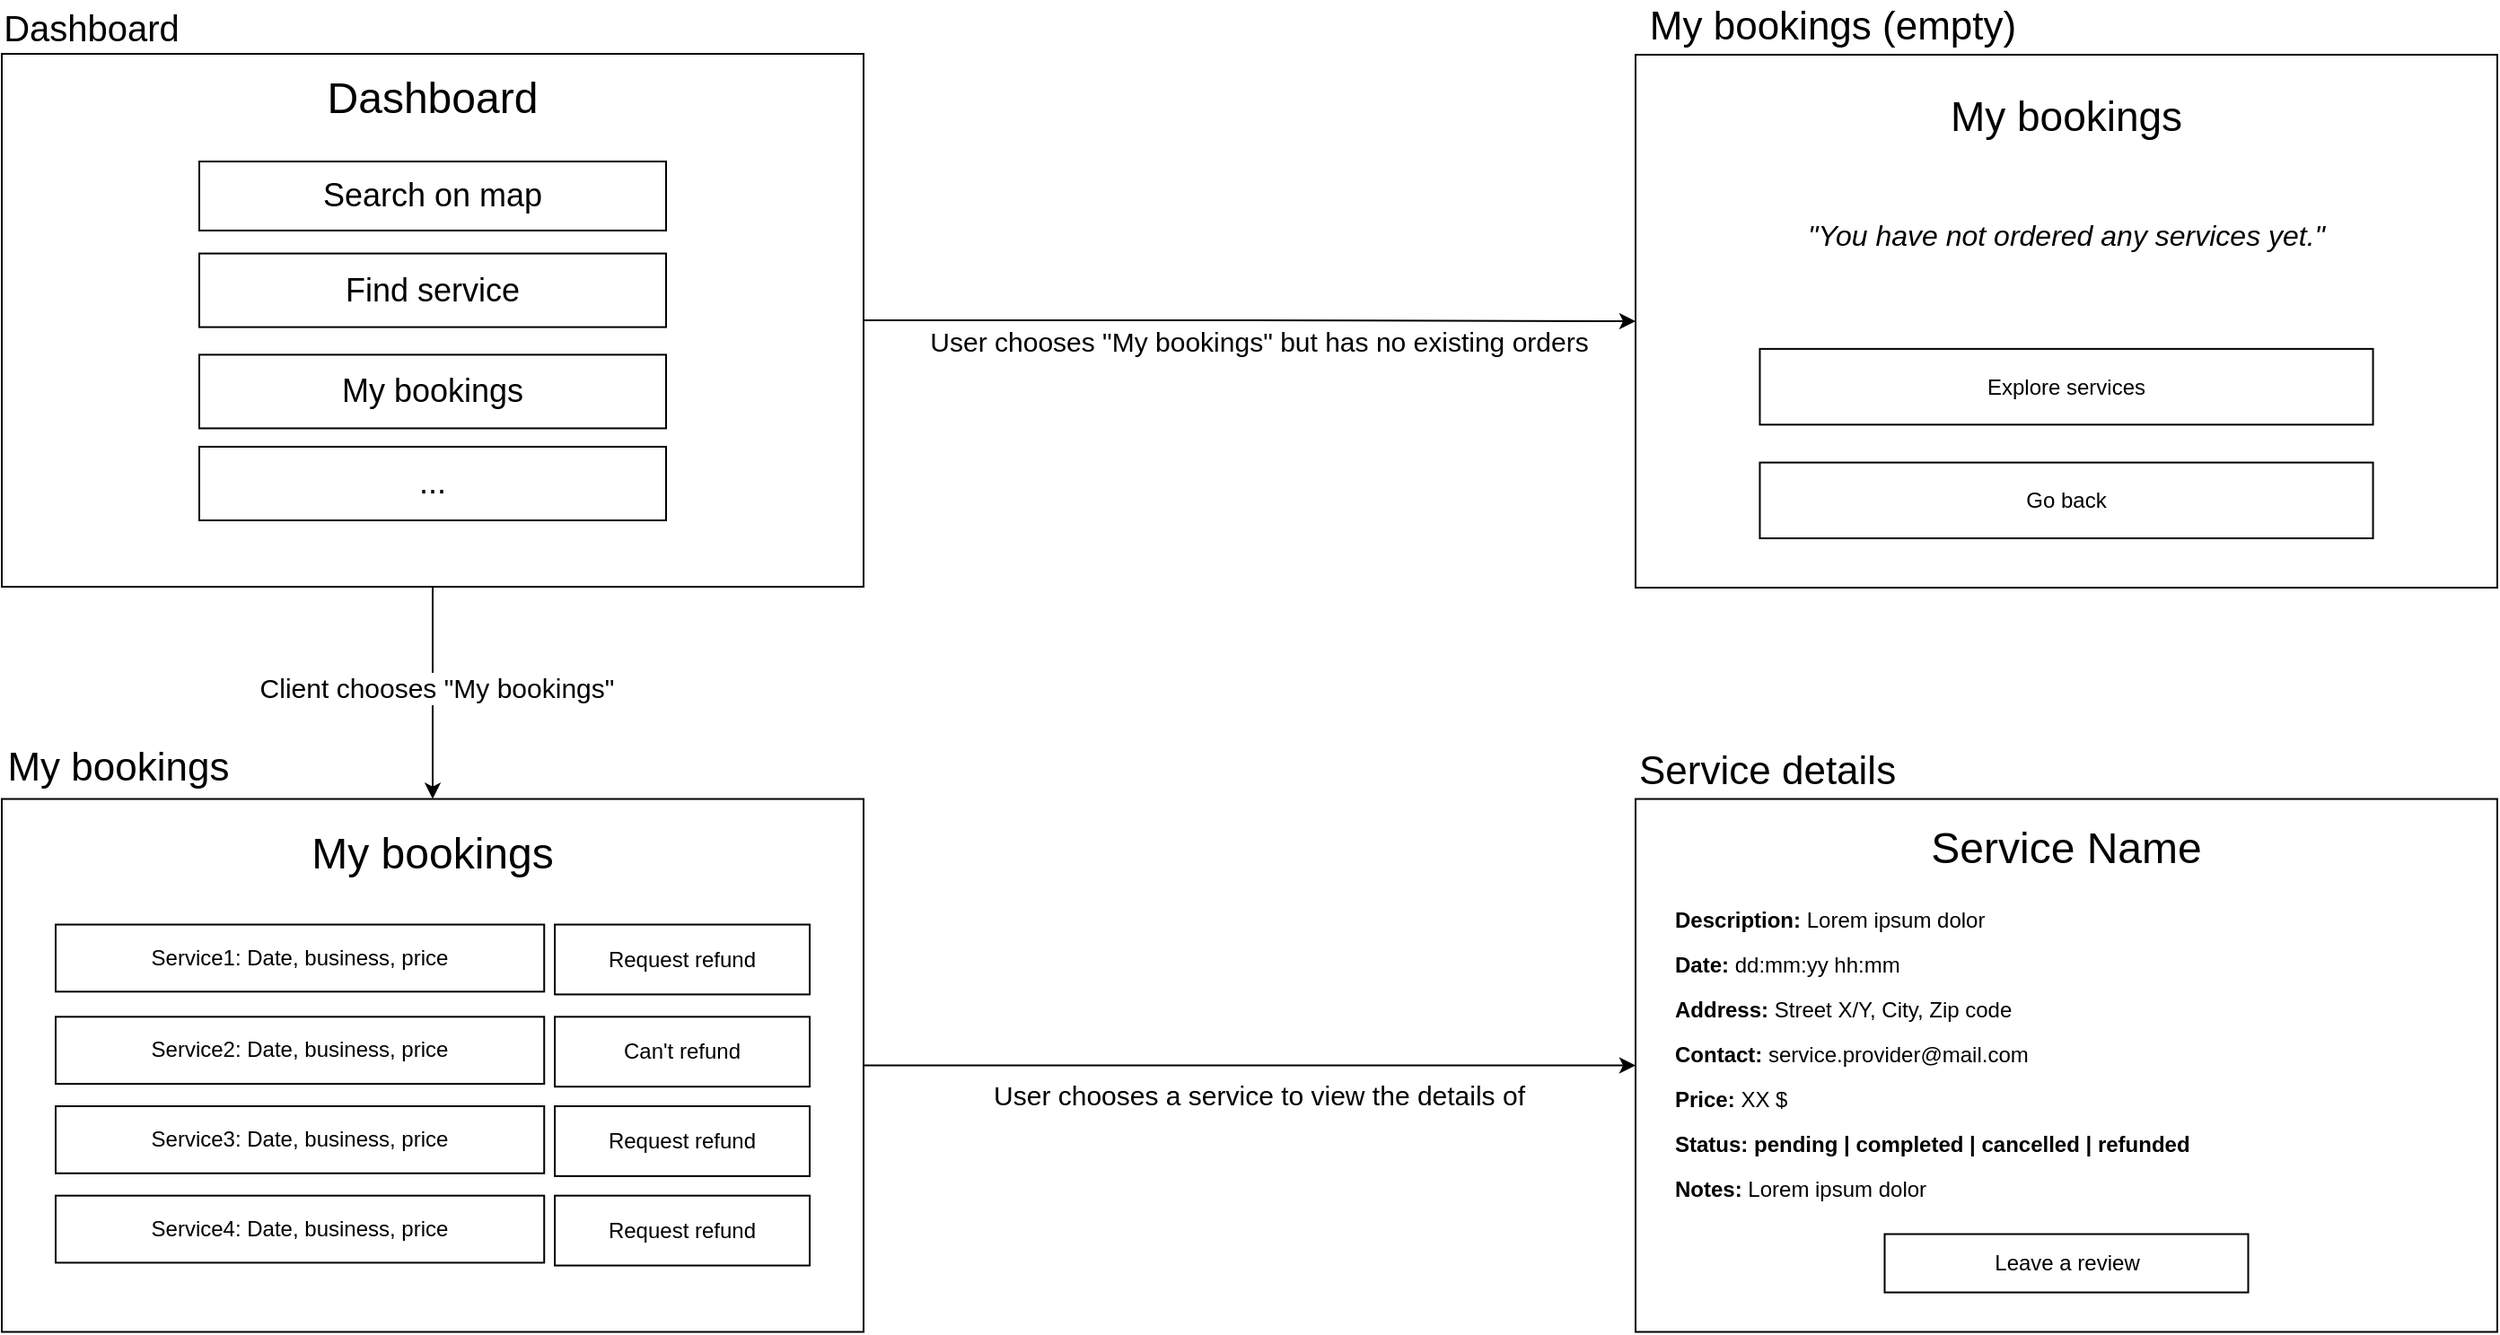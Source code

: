 <mxfile version="26.2.14" pages="2">
  <diagram name="Page-1" id="MFZSML2b7RBqSPVqTth8">
    <mxGraphModel dx="1653" dy="1107" grid="1" gridSize="10" guides="1" tooltips="1" connect="1" arrows="1" fold="1" page="1" pageScale="1" pageWidth="850" pageHeight="1100" math="0" shadow="0">
      <root>
        <mxCell id="0" />
        <mxCell id="1" parent="0" />
        <mxCell id="lrz9_lm1FMnTXzJSDYd8-1" style="edgeStyle=orthogonalEdgeStyle;rounded=0;orthogonalLoop=1;jettySize=auto;html=1;entryX=0.5;entryY=0;entryDx=0;entryDy=0;" parent="1" source="lrz9_lm1FMnTXzJSDYd8-3" target="lrz9_lm1FMnTXzJSDYd8-9" edge="1">
          <mxGeometry relative="1" as="geometry" />
        </mxCell>
        <mxCell id="lrz9_lm1FMnTXzJSDYd8-2" value="&lt;font style=&quot;font-size: 15px;&quot;&gt;Client chooses &quot;My bookings&quot;&lt;/font&gt;" style="edgeLabel;html=1;align=center;verticalAlign=middle;resizable=0;points=[];" parent="lrz9_lm1FMnTXzJSDYd8-1" vertex="1" connectable="0">
          <mxGeometry x="-0.052" y="2" relative="1" as="geometry">
            <mxPoint as="offset" />
          </mxGeometry>
        </mxCell>
        <mxCell id="B3FGxuR_pb9LvvFD6uUK-26" style="edgeStyle=orthogonalEdgeStyle;rounded=0;orthogonalLoop=1;jettySize=auto;html=1;exitX=1;exitY=0.5;exitDx=0;exitDy=0;entryX=0;entryY=0.5;entryDx=0;entryDy=0;" edge="1" parent="1" source="lrz9_lm1FMnTXzJSDYd8-3" target="B3FGxuR_pb9LvvFD6uUK-17">
          <mxGeometry relative="1" as="geometry" />
        </mxCell>
        <mxCell id="B3FGxuR_pb9LvvFD6uUK-40" value="&lt;font style=&quot;font-size: 15px;&quot;&gt;User chooses &quot;My bookings&quot; but has no existing orders&lt;/font&gt;" style="edgeLabel;html=1;align=center;verticalAlign=middle;resizable=0;points=[];" vertex="1" connectable="0" parent="B3FGxuR_pb9LvvFD6uUK-26">
          <mxGeometry x="0.411" y="-1" relative="1" as="geometry">
            <mxPoint x="-83" y="10" as="offset" />
          </mxGeometry>
        </mxCell>
        <mxCell id="lrz9_lm1FMnTXzJSDYd8-3" value="" style="rounded=0;whiteSpace=wrap;html=1;" parent="1" vertex="1">
          <mxGeometry x="110" y="1020" width="480" height="297" as="geometry" />
        </mxCell>
        <mxCell id="lrz9_lm1FMnTXzJSDYd8-4" value="&lt;font style=&quot;font-size: 20px;&quot;&gt;Dashboard&lt;/font&gt;" style="text;html=1;align=center;verticalAlign=middle;whiteSpace=wrap;rounded=0;" parent="1" vertex="1">
          <mxGeometry x="130" y="990" width="60" height="30" as="geometry" />
        </mxCell>
        <mxCell id="pTFOjj_SIschiUt4O7y0-25" style="edgeStyle=orthogonalEdgeStyle;rounded=0;orthogonalLoop=1;jettySize=auto;html=1;entryX=0;entryY=0.5;entryDx=0;entryDy=0;exitX=1;exitY=0.5;exitDx=0;exitDy=0;" parent="1" source="lrz9_lm1FMnTXzJSDYd8-9" target="pTFOjj_SIschiUt4O7y0-21" edge="1">
          <mxGeometry relative="1" as="geometry">
            <mxPoint x="1540" y="1520" as="targetPoint" />
            <Array as="points">
              <mxPoint x="760" y="1584" />
              <mxPoint x="760" y="1584" />
            </Array>
          </mxGeometry>
        </mxCell>
        <mxCell id="B3FGxuR_pb9LvvFD6uUK-37" value="&lt;div style=&quot;background-color: transparent;&quot;&gt;&lt;font style=&quot;background-color: transparent; font-size: 15px;&quot;&gt;User chooses a service to view the details of&lt;/font&gt;&lt;/div&gt;&amp;nbsp;" style="edgeLabel;html=1;align=center;verticalAlign=middle;resizable=0;points=[];" vertex="1" connectable="0" parent="pTFOjj_SIschiUt4O7y0-25">
          <mxGeometry x="0.119" y="3" relative="1" as="geometry">
            <mxPoint x="-21" y="26" as="offset" />
          </mxGeometry>
        </mxCell>
        <mxCell id="lrz9_lm1FMnTXzJSDYd8-9" value="" style="rounded=0;whiteSpace=wrap;html=1;movable=1;resizable=1;rotatable=1;deletable=1;editable=1;locked=0;connectable=1;" parent="1" vertex="1">
          <mxGeometry x="110" y="1435.27" width="480" height="297" as="geometry" />
        </mxCell>
        <mxCell id="lrz9_lm1FMnTXzJSDYd8-13" value="&lt;font style=&quot;font-size: 24px;&quot;&gt;My bookings&lt;/font&gt;" style="text;html=1;align=center;verticalAlign=middle;whiteSpace=wrap;rounded=0;" parent="1" vertex="1">
          <mxGeometry x="275" y="1450.9" width="150" height="30" as="geometry" />
        </mxCell>
        <mxCell id="lrz9_lm1FMnTXzJSDYd8-14" value="&lt;font style=&quot;font-size: 24px;&quot;&gt;Dashboard&lt;/font&gt;" style="text;html=1;align=center;verticalAlign=middle;whiteSpace=wrap;rounded=0;" parent="1" vertex="1">
          <mxGeometry x="285" y="1030" width="130" height="30" as="geometry" />
        </mxCell>
        <mxCell id="pTFOjj_SIschiUt4O7y0-21" value="" style="rounded=0;whiteSpace=wrap;html=1;" parent="1" vertex="1">
          <mxGeometry x="1020" y="1435.27" width="480" height="297" as="geometry" />
        </mxCell>
        <mxCell id="pTFOjj_SIschiUt4O7y0-22" value="&lt;font style=&quot;font-size: 22px;&quot;&gt;Service details&lt;/font&gt;" style="text;html=1;align=left;verticalAlign=middle;whiteSpace=wrap;rounded=0;" parent="1" vertex="1">
          <mxGeometry x="1020" y="1402.77" width="200" height="35" as="geometry" />
        </mxCell>
        <mxCell id="pTFOjj_SIschiUt4O7y0-23" value="&lt;font style=&quot;font-size: 24px;&quot;&gt;Service Name&lt;/font&gt;" style="text;html=1;align=center;verticalAlign=middle;whiteSpace=wrap;rounded=0;" parent="1" vertex="1">
          <mxGeometry x="1070" y="1447.77" width="380" height="30" as="geometry" />
        </mxCell>
        <mxCell id="B3FGxuR_pb9LvvFD6uUK-9" value="Leave a review" style="rounded=0;whiteSpace=wrap;html=1;" vertex="1" parent="1">
          <mxGeometry x="1158.75" y="1677.77" width="202.5" height="32.5" as="geometry" />
        </mxCell>
        <mxCell id="B3FGxuR_pb9LvvFD6uUK-17" value="" style="rounded=0;whiteSpace=wrap;html=1;" vertex="1" parent="1">
          <mxGeometry x="1020" y="1020.5" width="480" height="297" as="geometry" />
        </mxCell>
        <mxCell id="B3FGxuR_pb9LvvFD6uUK-18" value="&lt;font style=&quot;font-size: 22px;&quot;&gt;My bookings (empty)&lt;/font&gt;" style="text;html=1;align=center;verticalAlign=middle;whiteSpace=wrap;rounded=0;" vertex="1" parent="1">
          <mxGeometry x="1020" y="990" width="220" height="30" as="geometry" />
        </mxCell>
        <mxCell id="B3FGxuR_pb9LvvFD6uUK-25" value="&lt;font style=&quot;font-size: 23px;&quot;&gt;My bookings&lt;/font&gt;" style="text;html=1;align=center;verticalAlign=middle;whiteSpace=wrap;rounded=0;flipH=1;" vertex="1" parent="1">
          <mxGeometry x="1185" y="1040" width="150" height="30" as="geometry" />
        </mxCell>
        <mxCell id="B3FGxuR_pb9LvvFD6uUK-33" value="" style="group" vertex="1" connectable="0" parent="1">
          <mxGeometry x="140" y="1505.27" width="420" height="190" as="geometry" />
        </mxCell>
        <mxCell id="lrz9_lm1FMnTXzJSDYd8-45" value="Service1: Date, business, price" style="rounded=0;whiteSpace=wrap;html=1;" parent="B3FGxuR_pb9LvvFD6uUK-33" vertex="1">
          <mxGeometry width="272.113" height="37.377" as="geometry" />
        </mxCell>
        <mxCell id="lrz9_lm1FMnTXzJSDYd8-46" value="Service2: Date, business, price" style="rounded=0;whiteSpace=wrap;html=1;" parent="B3FGxuR_pb9LvvFD6uUK-33" vertex="1">
          <mxGeometry y="51.393" width="272.113" height="37.377" as="geometry" />
        </mxCell>
        <mxCell id="lrz9_lm1FMnTXzJSDYd8-47" value="Service3: Date, business, price" style="rounded=0;whiteSpace=wrap;html=1;" parent="B3FGxuR_pb9LvvFD6uUK-33" vertex="1">
          <mxGeometry y="101.23" width="272.113" height="37.377" as="geometry" />
        </mxCell>
        <mxCell id="lrz9_lm1FMnTXzJSDYd8-48" value="Service4: Date, business, price" style="rounded=0;whiteSpace=wrap;html=1;" parent="B3FGxuR_pb9LvvFD6uUK-33" vertex="1">
          <mxGeometry y="151.066" width="272.113" height="37.377" as="geometry" />
        </mxCell>
        <mxCell id="pTFOjj_SIschiUt4O7y0-1" value="Request refund" style="rounded=0;whiteSpace=wrap;html=1;" parent="B3FGxuR_pb9LvvFD6uUK-33" vertex="1">
          <mxGeometry x="278.028" width="141.972" height="38.934" as="geometry" />
        </mxCell>
        <mxCell id="pTFOjj_SIschiUt4O7y0-2" value="Can&#39;t refund " style="rounded=0;whiteSpace=wrap;html=1;" parent="B3FGxuR_pb9LvvFD6uUK-33" vertex="1">
          <mxGeometry x="278.028" y="51.393" width="141.972" height="38.934" as="geometry" />
        </mxCell>
        <mxCell id="pTFOjj_SIschiUt4O7y0-3" value="Request refund" style="rounded=0;whiteSpace=wrap;html=1;" parent="B3FGxuR_pb9LvvFD6uUK-33" vertex="1">
          <mxGeometry x="278.028" y="101.23" width="141.972" height="38.934" as="geometry" />
        </mxCell>
        <mxCell id="pTFOjj_SIschiUt4O7y0-4" value="Request refund" style="rounded=0;whiteSpace=wrap;html=1;" parent="B3FGxuR_pb9LvvFD6uUK-33" vertex="1">
          <mxGeometry x="278.028" y="151.066" width="141.972" height="38.934" as="geometry" />
        </mxCell>
        <mxCell id="B3FGxuR_pb9LvvFD6uUK-34" value="" style="group" vertex="1" connectable="0" parent="1">
          <mxGeometry x="220" y="1080" width="260" height="200" as="geometry" />
        </mxCell>
        <mxCell id="lrz9_lm1FMnTXzJSDYd8-5" value="&lt;font style=&quot;font-size: 18px;&quot;&gt;Find service &lt;/font&gt;" style="rounded=0;whiteSpace=wrap;html=1;" parent="B3FGxuR_pb9LvvFD6uUK-34" vertex="1">
          <mxGeometry y="51.282" width="260" height="41.026" as="geometry" />
        </mxCell>
        <mxCell id="lrz9_lm1FMnTXzJSDYd8-6" value="&lt;font style=&quot;font-size: 18px;&quot;&gt;Search on map&lt;/font&gt;" style="rounded=0;whiteSpace=wrap;html=1;" parent="B3FGxuR_pb9LvvFD6uUK-34" vertex="1">
          <mxGeometry width="260" height="38.462" as="geometry" />
        </mxCell>
        <mxCell id="lrz9_lm1FMnTXzJSDYd8-7" value="&lt;font style=&quot;font-size: 18px;&quot;&gt;My bookings&lt;/font&gt;" style="rounded=0;whiteSpace=wrap;html=1;" parent="B3FGxuR_pb9LvvFD6uUK-34" vertex="1">
          <mxGeometry y="107.692" width="260" height="41.026" as="geometry" />
        </mxCell>
        <mxCell id="lrz9_lm1FMnTXzJSDYd8-8" value="&lt;font style=&quot;font-size: 18px;&quot;&gt;...&lt;/font&gt;" style="rounded=0;whiteSpace=wrap;html=1;" parent="B3FGxuR_pb9LvvFD6uUK-34" vertex="1">
          <mxGeometry y="158.974" width="260" height="41.026" as="geometry" />
        </mxCell>
        <mxCell id="B3FGxuR_pb9LvvFD6uUK-35" value="" style="group" vertex="1" connectable="0" parent="1">
          <mxGeometry x="1080" y="1100" width="360" height="190" as="geometry" />
        </mxCell>
        <mxCell id="B3FGxuR_pb9LvvFD6uUK-27" value="&lt;font style=&quot;font-size: 16px;&quot;&gt;&lt;em&gt;&quot;You have not ordered any services yet.&quot;&lt;/em&gt;&lt;/font&gt;" style="text;html=1;align=center;verticalAlign=middle;whiteSpace=wrap;rounded=0;flipH=1;" vertex="1" parent="B3FGxuR_pb9LvvFD6uUK-35">
          <mxGeometry width="360.0" height="42.222" as="geometry" />
        </mxCell>
        <mxCell id="B3FGxuR_pb9LvvFD6uUK-31" value="Explore services" style="rounded=0;whiteSpace=wrap;html=1;" vertex="1" parent="B3FGxuR_pb9LvvFD6uUK-35">
          <mxGeometry x="9.231" y="84.444" width="341.538" height="42.222" as="geometry" />
        </mxCell>
        <mxCell id="B3FGxuR_pb9LvvFD6uUK-32" value="Go back" style="rounded=0;whiteSpace=wrap;html=1;" vertex="1" parent="B3FGxuR_pb9LvvFD6uUK-35">
          <mxGeometry x="9.231" y="147.778" width="341.538" height="42.222" as="geometry" />
        </mxCell>
        <mxCell id="B3FGxuR_pb9LvvFD6uUK-36" value="" style="group" vertex="1" connectable="0" parent="1">
          <mxGeometry x="1040" y="1487.77" width="290" height="175" as="geometry" />
        </mxCell>
        <mxCell id="pTFOjj_SIschiUt4O7y0-6" value="&lt;b&gt;Status: pending | completed | cancelled | refunded&lt;/b&gt;" style="text;html=1;align=left;verticalAlign=middle;whiteSpace=wrap;rounded=0;" parent="B3FGxuR_pb9LvvFD6uUK-36" vertex="1">
          <mxGeometry y="130.5" width="290" height="20" as="geometry" />
        </mxCell>
        <mxCell id="B3FGxuR_pb9LvvFD6uUK-2" value="&lt;b&gt;Date: &lt;/b&gt;dd:mm:yy hh:mm" style="text;html=1;align=left;verticalAlign=middle;whiteSpace=wrap;rounded=0;" vertex="1" parent="B3FGxuR_pb9LvvFD6uUK-36">
          <mxGeometry y="25.5" width="200" height="30" as="geometry" />
        </mxCell>
        <mxCell id="B3FGxuR_pb9LvvFD6uUK-3" value="&lt;b&gt;Description: &lt;/b&gt;Lorem ipsum dolor" style="text;html=1;align=left;verticalAlign=middle;whiteSpace=wrap;rounded=0;" vertex="1" parent="B3FGxuR_pb9LvvFD6uUK-36">
          <mxGeometry width="200" height="30" as="geometry" />
        </mxCell>
        <mxCell id="B3FGxuR_pb9LvvFD6uUK-6" value="&lt;b&gt;Address: &lt;/b&gt;Street X/Y, City, Zip code" style="text;html=1;align=left;verticalAlign=middle;whiteSpace=wrap;rounded=0;" vertex="1" parent="B3FGxuR_pb9LvvFD6uUK-36">
          <mxGeometry y="50.5" width="200" height="28.75" as="geometry" />
        </mxCell>
        <mxCell id="B3FGxuR_pb9LvvFD6uUK-7" value="&lt;b&gt;Price: &lt;/b&gt;XX $" style="text;html=1;align=left;verticalAlign=middle;whiteSpace=wrap;rounded=0;" vertex="1" parent="B3FGxuR_pb9LvvFD6uUK-36">
          <mxGeometry y="100.5" width="200" height="28.75" as="geometry" />
        </mxCell>
        <mxCell id="B3FGxuR_pb9LvvFD6uUK-14" value="&lt;b&gt;Contact: &lt;/b&gt;service.provider@mail.com" style="text;html=1;align=left;verticalAlign=middle;whiteSpace=wrap;rounded=0;" vertex="1" parent="B3FGxuR_pb9LvvFD6uUK-36">
          <mxGeometry y="75.5" width="220" height="28.75" as="geometry" />
        </mxCell>
        <mxCell id="B3FGxuR_pb9LvvFD6uUK-15" value="&lt;b&gt;Notes: &lt;/b&gt;Lorem ipsum dolor" style="text;html=1;align=left;verticalAlign=middle;whiteSpace=wrap;rounded=0;" vertex="1" parent="B3FGxuR_pb9LvvFD6uUK-36">
          <mxGeometry y="155" width="290" height="20" as="geometry" />
        </mxCell>
        <mxCell id="B3FGxuR_pb9LvvFD6uUK-38" value="&lt;font style=&quot;font-size: 22px;&quot;&gt;My bookings&lt;/font&gt;" style="text;html=1;align=center;verticalAlign=middle;whiteSpace=wrap;rounded=0;" vertex="1" parent="1">
          <mxGeometry x="110" y="1402.77" width="130" height="30" as="geometry" />
        </mxCell>
      </root>
    </mxGraphModel>
  </diagram>
  <diagram id="MlURs_UmKjBnsXkqtZhJ" name="Page-2">
    <mxGraphModel dx="1426" dy="770" grid="1" gridSize="10" guides="1" tooltips="1" connect="1" arrows="1" fold="1" page="1" pageScale="1" pageWidth="850" pageHeight="1100" math="0" shadow="0">
      <root>
        <mxCell id="0" />
        <mxCell id="1" parent="0" />
      </root>
    </mxGraphModel>
  </diagram>
</mxfile>
